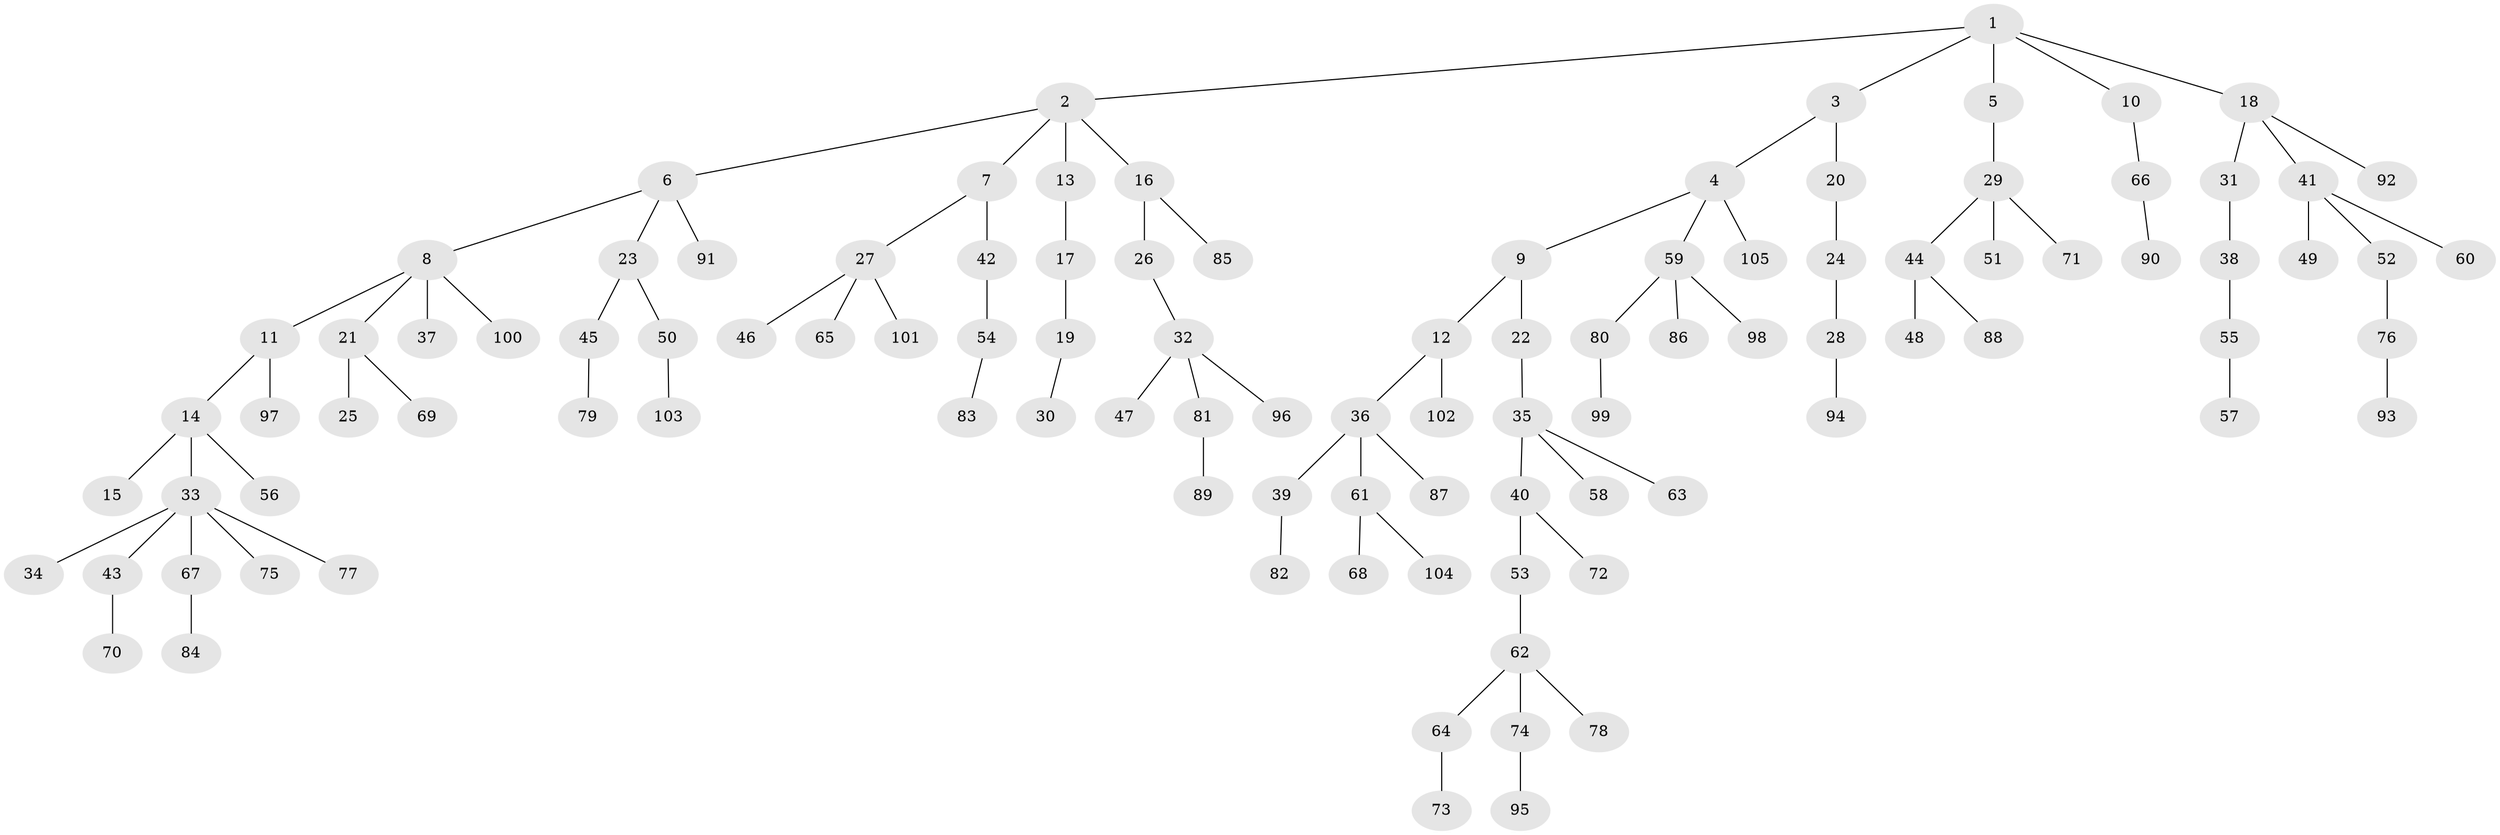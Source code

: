 // Generated by graph-tools (version 1.1) at 2025/26/03/09/25 03:26:25]
// undirected, 105 vertices, 104 edges
graph export_dot {
graph [start="1"]
  node [color=gray90,style=filled];
  1;
  2;
  3;
  4;
  5;
  6;
  7;
  8;
  9;
  10;
  11;
  12;
  13;
  14;
  15;
  16;
  17;
  18;
  19;
  20;
  21;
  22;
  23;
  24;
  25;
  26;
  27;
  28;
  29;
  30;
  31;
  32;
  33;
  34;
  35;
  36;
  37;
  38;
  39;
  40;
  41;
  42;
  43;
  44;
  45;
  46;
  47;
  48;
  49;
  50;
  51;
  52;
  53;
  54;
  55;
  56;
  57;
  58;
  59;
  60;
  61;
  62;
  63;
  64;
  65;
  66;
  67;
  68;
  69;
  70;
  71;
  72;
  73;
  74;
  75;
  76;
  77;
  78;
  79;
  80;
  81;
  82;
  83;
  84;
  85;
  86;
  87;
  88;
  89;
  90;
  91;
  92;
  93;
  94;
  95;
  96;
  97;
  98;
  99;
  100;
  101;
  102;
  103;
  104;
  105;
  1 -- 2;
  1 -- 3;
  1 -- 5;
  1 -- 10;
  1 -- 18;
  2 -- 6;
  2 -- 7;
  2 -- 13;
  2 -- 16;
  3 -- 4;
  3 -- 20;
  4 -- 9;
  4 -- 59;
  4 -- 105;
  5 -- 29;
  6 -- 8;
  6 -- 23;
  6 -- 91;
  7 -- 27;
  7 -- 42;
  8 -- 11;
  8 -- 21;
  8 -- 37;
  8 -- 100;
  9 -- 12;
  9 -- 22;
  10 -- 66;
  11 -- 14;
  11 -- 97;
  12 -- 36;
  12 -- 102;
  13 -- 17;
  14 -- 15;
  14 -- 33;
  14 -- 56;
  16 -- 26;
  16 -- 85;
  17 -- 19;
  18 -- 31;
  18 -- 41;
  18 -- 92;
  19 -- 30;
  20 -- 24;
  21 -- 25;
  21 -- 69;
  22 -- 35;
  23 -- 45;
  23 -- 50;
  24 -- 28;
  26 -- 32;
  27 -- 46;
  27 -- 65;
  27 -- 101;
  28 -- 94;
  29 -- 44;
  29 -- 51;
  29 -- 71;
  31 -- 38;
  32 -- 47;
  32 -- 81;
  32 -- 96;
  33 -- 34;
  33 -- 43;
  33 -- 67;
  33 -- 75;
  33 -- 77;
  35 -- 40;
  35 -- 58;
  35 -- 63;
  36 -- 39;
  36 -- 61;
  36 -- 87;
  38 -- 55;
  39 -- 82;
  40 -- 53;
  40 -- 72;
  41 -- 49;
  41 -- 52;
  41 -- 60;
  42 -- 54;
  43 -- 70;
  44 -- 48;
  44 -- 88;
  45 -- 79;
  50 -- 103;
  52 -- 76;
  53 -- 62;
  54 -- 83;
  55 -- 57;
  59 -- 80;
  59 -- 86;
  59 -- 98;
  61 -- 68;
  61 -- 104;
  62 -- 64;
  62 -- 74;
  62 -- 78;
  64 -- 73;
  66 -- 90;
  67 -- 84;
  74 -- 95;
  76 -- 93;
  80 -- 99;
  81 -- 89;
}
